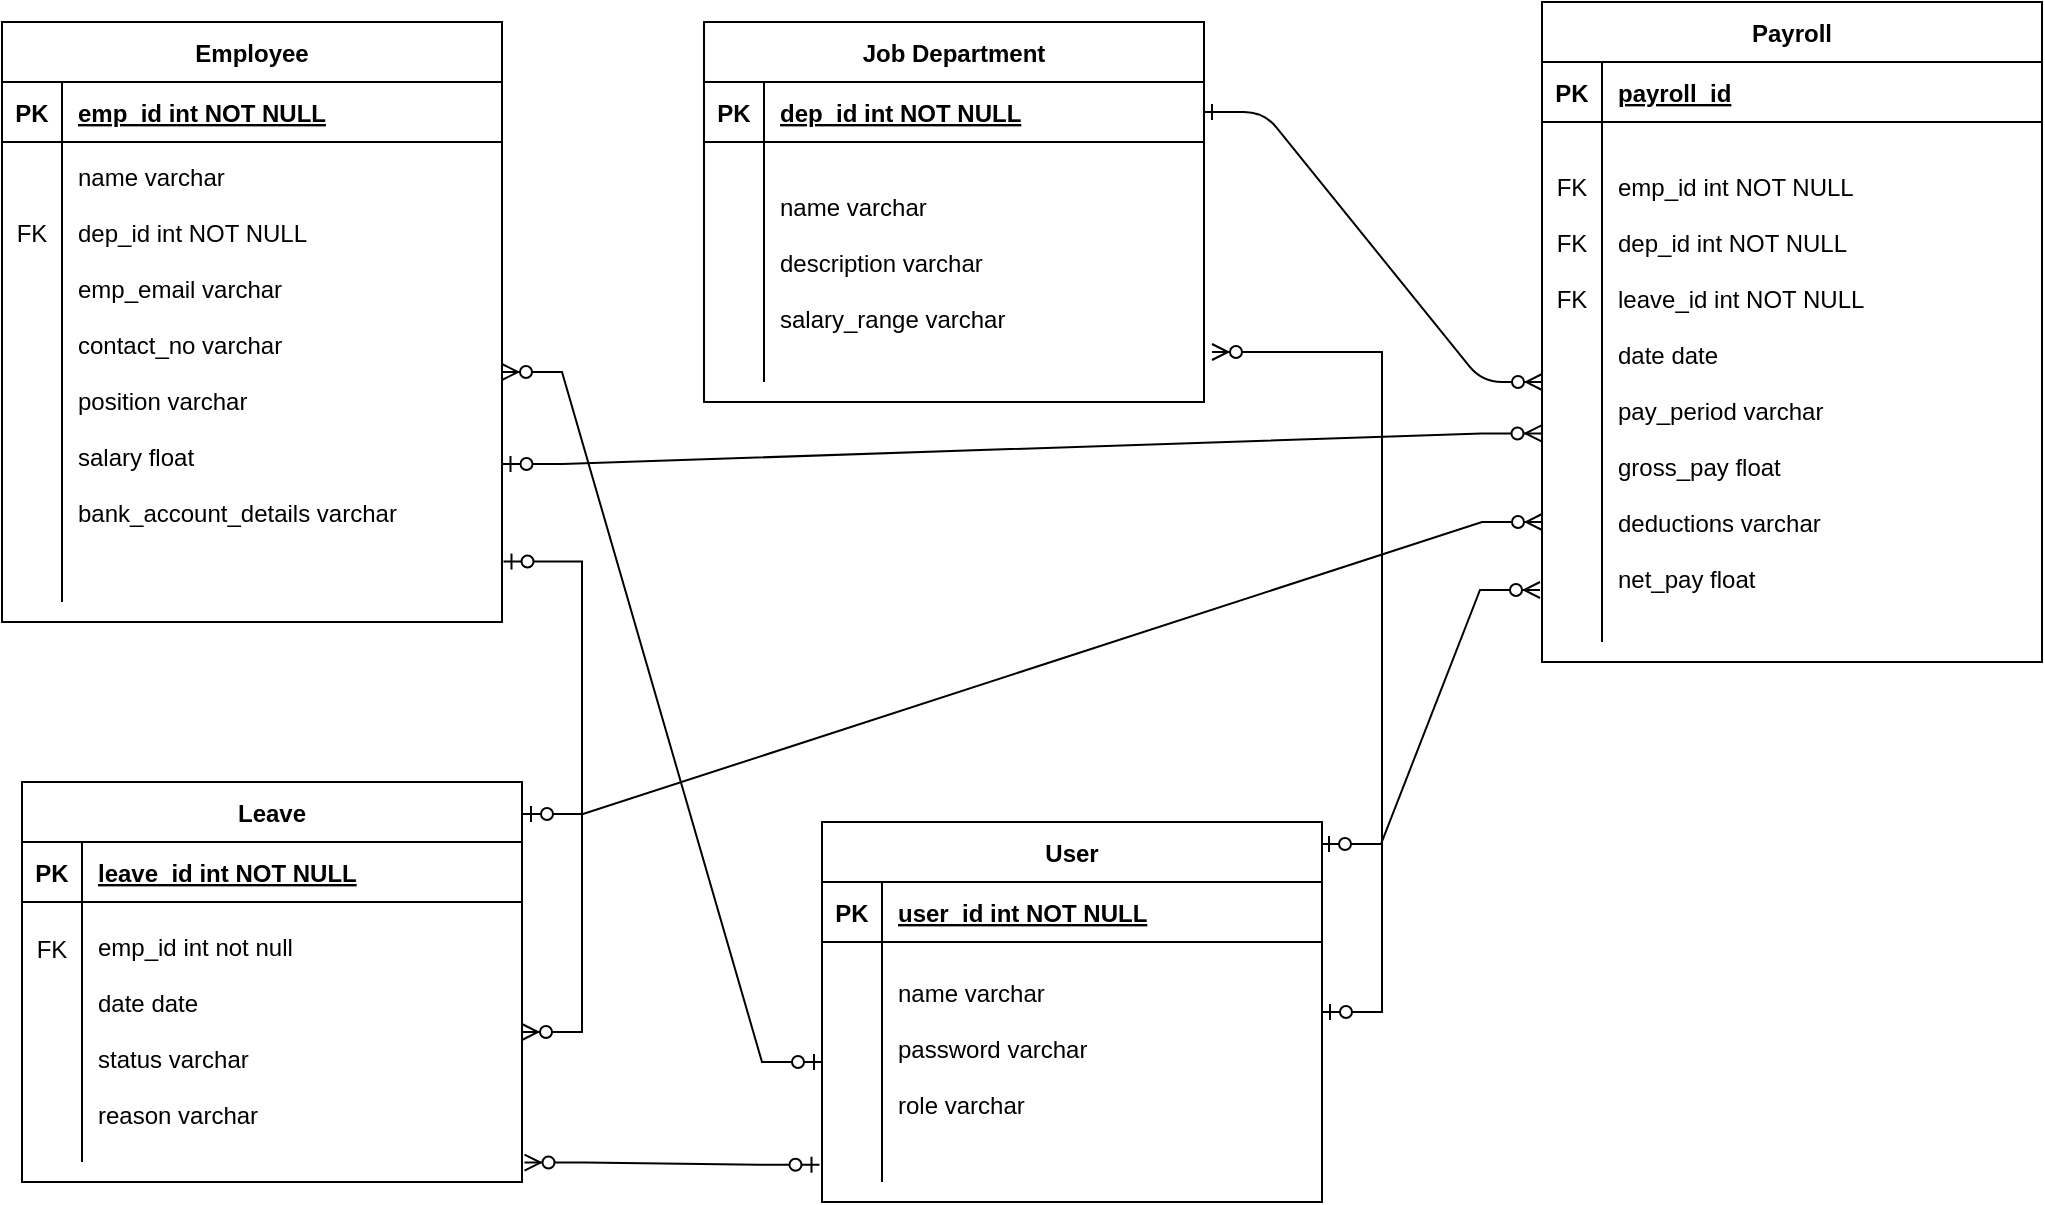 <mxfile version="23.1.6" type="github">
  <diagram id="R2lEEEUBdFMjLlhIrx00" name="Page-1">
    <mxGraphModel dx="2339" dy="764" grid="1" gridSize="10" guides="1" tooltips="1" connect="1" arrows="1" fold="1" page="1" pageScale="1" pageWidth="850" pageHeight="1100" math="0" shadow="0" extFonts="Permanent Marker^https://fonts.googleapis.com/css?family=Permanent+Marker">
      <root>
        <mxCell id="0" />
        <mxCell id="1" parent="0" />
        <mxCell id="C-vyLk0tnHw3VtMMgP7b-12" value="" style="edgeStyle=entityRelationEdgeStyle;endArrow=ERzeroToMany;startArrow=ERone;endFill=1;startFill=0;" parent="1" source="C-vyLk0tnHw3VtMMgP7b-3" target="C-vyLk0tnHw3VtMMgP7b-17" edge="1">
          <mxGeometry width="100" height="100" relative="1" as="geometry">
            <mxPoint x="400" y="180" as="sourcePoint" />
            <mxPoint x="460" y="205" as="targetPoint" />
          </mxGeometry>
        </mxCell>
        <mxCell id="C-vyLk0tnHw3VtMMgP7b-2" value="Job Department" style="shape=table;startSize=30;container=1;collapsible=1;childLayout=tableLayout;fixedRows=1;rowLines=0;fontStyle=1;align=center;resizeLast=1;" parent="1" vertex="1">
          <mxGeometry x="151" y="20" width="250" height="190" as="geometry" />
        </mxCell>
        <mxCell id="C-vyLk0tnHw3VtMMgP7b-3" value="" style="shape=partialRectangle;collapsible=0;dropTarget=0;pointerEvents=0;fillColor=none;points=[[0,0.5],[1,0.5]];portConstraint=eastwest;top=0;left=0;right=0;bottom=1;" parent="C-vyLk0tnHw3VtMMgP7b-2" vertex="1">
          <mxGeometry y="30" width="250" height="30" as="geometry" />
        </mxCell>
        <mxCell id="C-vyLk0tnHw3VtMMgP7b-4" value="PK" style="shape=partialRectangle;overflow=hidden;connectable=0;fillColor=none;top=0;left=0;bottom=0;right=0;fontStyle=1;" parent="C-vyLk0tnHw3VtMMgP7b-3" vertex="1">
          <mxGeometry width="30" height="30" as="geometry">
            <mxRectangle width="30" height="30" as="alternateBounds" />
          </mxGeometry>
        </mxCell>
        <mxCell id="C-vyLk0tnHw3VtMMgP7b-5" value="dep_id int NOT NULL" style="shape=partialRectangle;overflow=hidden;connectable=0;fillColor=none;top=0;left=0;bottom=0;right=0;align=left;spacingLeft=6;fontStyle=5;" parent="C-vyLk0tnHw3VtMMgP7b-3" vertex="1">
          <mxGeometry x="30" width="220" height="30" as="geometry">
            <mxRectangle width="220" height="30" as="alternateBounds" />
          </mxGeometry>
        </mxCell>
        <mxCell id="C-vyLk0tnHw3VtMMgP7b-6" value="" style="shape=partialRectangle;collapsible=0;dropTarget=0;pointerEvents=0;fillColor=none;points=[[0,0.5],[1,0.5]];portConstraint=eastwest;top=0;left=0;right=0;bottom=0;" parent="C-vyLk0tnHw3VtMMgP7b-2" vertex="1">
          <mxGeometry y="60" width="250" height="120" as="geometry" />
        </mxCell>
        <mxCell id="C-vyLk0tnHw3VtMMgP7b-7" value="" style="shape=partialRectangle;overflow=hidden;connectable=0;fillColor=none;top=0;left=0;bottom=0;right=0;" parent="C-vyLk0tnHw3VtMMgP7b-6" vertex="1">
          <mxGeometry width="30" height="120" as="geometry">
            <mxRectangle width="30" height="120" as="alternateBounds" />
          </mxGeometry>
        </mxCell>
        <mxCell id="C-vyLk0tnHw3VtMMgP7b-8" value="name varchar&#xa;&#xa;description varchar&#xa;&#xa;salary_range varchar" style="shape=partialRectangle;overflow=hidden;connectable=0;fillColor=none;top=0;left=0;bottom=0;right=0;align=left;spacingLeft=6;" parent="C-vyLk0tnHw3VtMMgP7b-6" vertex="1">
          <mxGeometry x="30" width="220" height="120" as="geometry">
            <mxRectangle width="220" height="120" as="alternateBounds" />
          </mxGeometry>
        </mxCell>
        <mxCell id="C-vyLk0tnHw3VtMMgP7b-13" value="Payroll" style="shape=table;startSize=30;container=1;collapsible=1;childLayout=tableLayout;fixedRows=1;rowLines=0;fontStyle=1;align=center;resizeLast=1;" parent="1" vertex="1">
          <mxGeometry x="570" y="10" width="250" height="330" as="geometry" />
        </mxCell>
        <mxCell id="C-vyLk0tnHw3VtMMgP7b-14" value="" style="shape=partialRectangle;collapsible=0;dropTarget=0;pointerEvents=0;fillColor=none;points=[[0,0.5],[1,0.5]];portConstraint=eastwest;top=0;left=0;right=0;bottom=1;" parent="C-vyLk0tnHw3VtMMgP7b-13" vertex="1">
          <mxGeometry y="30" width="250" height="30" as="geometry" />
        </mxCell>
        <mxCell id="C-vyLk0tnHw3VtMMgP7b-15" value="PK" style="shape=partialRectangle;overflow=hidden;connectable=0;fillColor=none;top=0;left=0;bottom=0;right=0;fontStyle=1;" parent="C-vyLk0tnHw3VtMMgP7b-14" vertex="1">
          <mxGeometry width="30" height="30" as="geometry">
            <mxRectangle width="30" height="30" as="alternateBounds" />
          </mxGeometry>
        </mxCell>
        <mxCell id="C-vyLk0tnHw3VtMMgP7b-16" value="payroll_id" style="shape=partialRectangle;overflow=hidden;connectable=0;fillColor=none;top=0;left=0;bottom=0;right=0;align=left;spacingLeft=6;fontStyle=5;" parent="C-vyLk0tnHw3VtMMgP7b-14" vertex="1">
          <mxGeometry x="30" width="220" height="30" as="geometry">
            <mxRectangle width="220" height="30" as="alternateBounds" />
          </mxGeometry>
        </mxCell>
        <mxCell id="C-vyLk0tnHw3VtMMgP7b-17" value="" style="shape=partialRectangle;collapsible=0;dropTarget=0;pointerEvents=0;fillColor=none;points=[[0,0.5],[1,0.5]];portConstraint=eastwest;top=0;left=0;right=0;bottom=0;" parent="C-vyLk0tnHw3VtMMgP7b-13" vertex="1">
          <mxGeometry y="60" width="250" height="260" as="geometry" />
        </mxCell>
        <mxCell id="C-vyLk0tnHw3VtMMgP7b-18" value="FK&#xa;&#xa;FK&#xa;&#xa;FK&#xa;&#xa;&#xa;&#xa;&#xa;&#xa;&#xa;&#xa;&#xa;&#xa;" style="shape=partialRectangle;overflow=hidden;connectable=0;fillColor=none;top=0;left=0;bottom=0;right=0;" parent="C-vyLk0tnHw3VtMMgP7b-17" vertex="1">
          <mxGeometry width="30" height="260" as="geometry">
            <mxRectangle width="30" height="260" as="alternateBounds" />
          </mxGeometry>
        </mxCell>
        <mxCell id="C-vyLk0tnHw3VtMMgP7b-19" value="emp_id int NOT NULL&#xa;&#xa;dep_id int NOT NULL&#xa;&#xa;leave_id int NOT NULL&#xa;&#xa;date date&#xa;&#xa;pay_period varchar&#xa;&#xa;gross_pay float&#xa;&#xa;deductions varchar&#xa;&#xa;net_pay float" style="shape=partialRectangle;overflow=hidden;connectable=0;fillColor=none;top=0;left=0;bottom=0;right=0;align=left;spacingLeft=6;" parent="C-vyLk0tnHw3VtMMgP7b-17" vertex="1">
          <mxGeometry x="30" width="220" height="260" as="geometry">
            <mxRectangle width="220" height="260" as="alternateBounds" />
          </mxGeometry>
        </mxCell>
        <mxCell id="C-vyLk0tnHw3VtMMgP7b-23" value="Employee" style="shape=table;startSize=30;container=1;collapsible=1;childLayout=tableLayout;fixedRows=1;rowLines=0;fontStyle=1;align=center;resizeLast=1;" parent="1" vertex="1">
          <mxGeometry x="-200" y="20" width="250" height="300" as="geometry" />
        </mxCell>
        <mxCell id="C-vyLk0tnHw3VtMMgP7b-24" value="" style="shape=partialRectangle;collapsible=0;dropTarget=0;pointerEvents=0;fillColor=none;points=[[0,0.5],[1,0.5]];portConstraint=eastwest;top=0;left=0;right=0;bottom=1;" parent="C-vyLk0tnHw3VtMMgP7b-23" vertex="1">
          <mxGeometry y="30" width="250" height="30" as="geometry" />
        </mxCell>
        <mxCell id="C-vyLk0tnHw3VtMMgP7b-25" value="PK" style="shape=partialRectangle;overflow=hidden;connectable=0;fillColor=none;top=0;left=0;bottom=0;right=0;fontStyle=1;" parent="C-vyLk0tnHw3VtMMgP7b-24" vertex="1">
          <mxGeometry width="30" height="30" as="geometry">
            <mxRectangle width="30" height="30" as="alternateBounds" />
          </mxGeometry>
        </mxCell>
        <mxCell id="C-vyLk0tnHw3VtMMgP7b-26" value="emp_id int NOT NULL " style="shape=partialRectangle;overflow=hidden;connectable=0;fillColor=none;top=0;left=0;bottom=0;right=0;align=left;spacingLeft=6;fontStyle=5;" parent="C-vyLk0tnHw3VtMMgP7b-24" vertex="1">
          <mxGeometry x="30" width="220" height="30" as="geometry">
            <mxRectangle width="220" height="30" as="alternateBounds" />
          </mxGeometry>
        </mxCell>
        <mxCell id="C-vyLk0tnHw3VtMMgP7b-27" value="" style="shape=partialRectangle;collapsible=0;dropTarget=0;pointerEvents=0;fillColor=none;points=[[0,0.5],[1,0.5]];portConstraint=eastwest;top=0;left=0;right=0;bottom=0;" parent="C-vyLk0tnHw3VtMMgP7b-23" vertex="1">
          <mxGeometry y="60" width="250" height="230" as="geometry" />
        </mxCell>
        <mxCell id="C-vyLk0tnHw3VtMMgP7b-28" value="FK&#xa;&#xa;&#xa;&#xa;&#xa;&#xa;&#xa;&#xa;&#xa;&#xa;" style="shape=partialRectangle;overflow=hidden;connectable=0;fillColor=none;top=0;left=0;bottom=0;right=0;" parent="C-vyLk0tnHw3VtMMgP7b-27" vertex="1">
          <mxGeometry width="30" height="230" as="geometry">
            <mxRectangle width="30" height="230" as="alternateBounds" />
          </mxGeometry>
        </mxCell>
        <mxCell id="C-vyLk0tnHw3VtMMgP7b-29" value="name varchar&#xa;&#xa;dep_id int NOT NULL&#xa;&#xa;emp_email varchar&#xa;&#xa;contact_no varchar&#xa;&#xa;position varchar&#xa;&#xa;salary float&#xa;&#xa;bank_account_details varchar&#xa;&#xa;" style="shape=partialRectangle;overflow=hidden;connectable=0;fillColor=none;top=0;left=0;bottom=0;right=0;align=left;spacingLeft=6;" parent="C-vyLk0tnHw3VtMMgP7b-27" vertex="1">
          <mxGeometry x="30" width="220" height="230" as="geometry">
            <mxRectangle width="220" height="230" as="alternateBounds" />
          </mxGeometry>
        </mxCell>
        <mxCell id="srwKwPHLMGRQqnYRBpeE-4" value="Leave" style="shape=table;startSize=30;container=1;collapsible=1;childLayout=tableLayout;fixedRows=1;rowLines=0;fontStyle=1;align=center;resizeLast=1;" vertex="1" parent="1">
          <mxGeometry x="-190" y="400" width="250" height="200" as="geometry" />
        </mxCell>
        <mxCell id="srwKwPHLMGRQqnYRBpeE-5" value="" style="shape=partialRectangle;collapsible=0;dropTarget=0;pointerEvents=0;fillColor=none;points=[[0,0.5],[1,0.5]];portConstraint=eastwest;top=0;left=0;right=0;bottom=1;" vertex="1" parent="srwKwPHLMGRQqnYRBpeE-4">
          <mxGeometry y="30" width="250" height="30" as="geometry" />
        </mxCell>
        <mxCell id="srwKwPHLMGRQqnYRBpeE-6" value="PK" style="shape=partialRectangle;overflow=hidden;connectable=0;fillColor=none;top=0;left=0;bottom=0;right=0;fontStyle=1;" vertex="1" parent="srwKwPHLMGRQqnYRBpeE-5">
          <mxGeometry width="30" height="30" as="geometry">
            <mxRectangle width="30" height="30" as="alternateBounds" />
          </mxGeometry>
        </mxCell>
        <mxCell id="srwKwPHLMGRQqnYRBpeE-7" value="leave_id int NOT NULL" style="shape=partialRectangle;overflow=hidden;connectable=0;fillColor=none;top=0;left=0;bottom=0;right=0;align=left;spacingLeft=6;fontStyle=5;" vertex="1" parent="srwKwPHLMGRQqnYRBpeE-5">
          <mxGeometry x="30" width="220" height="30" as="geometry">
            <mxRectangle width="220" height="30" as="alternateBounds" />
          </mxGeometry>
        </mxCell>
        <mxCell id="srwKwPHLMGRQqnYRBpeE-8" value="" style="shape=partialRectangle;collapsible=0;dropTarget=0;pointerEvents=0;fillColor=none;points=[[0,0.5],[1,0.5]];portConstraint=eastwest;top=0;left=0;right=0;bottom=0;" vertex="1" parent="srwKwPHLMGRQqnYRBpeE-4">
          <mxGeometry y="60" width="250" height="130" as="geometry" />
        </mxCell>
        <mxCell id="srwKwPHLMGRQqnYRBpeE-9" value="FK&#xa;&#xa;&#xa;&#xa;&#xa;&#xa;" style="shape=partialRectangle;overflow=hidden;connectable=0;fillColor=none;top=0;left=0;bottom=0;right=0;" vertex="1" parent="srwKwPHLMGRQqnYRBpeE-8">
          <mxGeometry width="30" height="130" as="geometry">
            <mxRectangle width="30" height="130" as="alternateBounds" />
          </mxGeometry>
        </mxCell>
        <mxCell id="srwKwPHLMGRQqnYRBpeE-10" value="&#xa;emp_id int not null&#xa;&#xa;date date&#xa;&#xa;status varchar&#xa;&#xa;reason varchar&#xa;&#xa;&#xa;&#xa;&#xa;&#xa;&#xa;&#xa;" style="shape=partialRectangle;overflow=hidden;connectable=0;fillColor=none;top=0;left=0;bottom=0;right=0;align=left;spacingLeft=6;" vertex="1" parent="srwKwPHLMGRQqnYRBpeE-8">
          <mxGeometry x="30" width="220" height="130" as="geometry">
            <mxRectangle width="220" height="130" as="alternateBounds" />
          </mxGeometry>
        </mxCell>
        <mxCell id="srwKwPHLMGRQqnYRBpeE-17" value="" style="edgeStyle=entityRelationEdgeStyle;fontSize=12;html=1;endArrow=ERzeroToMany;startArrow=ERzeroToOne;rounded=0;exitX=1.003;exitY=0.912;exitDx=0;exitDy=0;exitPerimeter=0;" edge="1" parent="1" source="C-vyLk0tnHw3VtMMgP7b-27" target="srwKwPHLMGRQqnYRBpeE-8">
          <mxGeometry width="100" height="100" relative="1" as="geometry">
            <mxPoint x="50" y="350.0" as="sourcePoint" />
            <mxPoint x="59.5" y="513.29" as="targetPoint" />
            <Array as="points">
              <mxPoint x="-10.5" y="824.98" />
              <mxPoint x="132.75" y="578.98" />
              <mxPoint x="160" y="510" />
            </Array>
          </mxGeometry>
        </mxCell>
        <mxCell id="srwKwPHLMGRQqnYRBpeE-18" value="" style="edgeStyle=entityRelationEdgeStyle;fontSize=12;html=1;endArrow=ERzeroToMany;startArrow=ERzeroToOne;rounded=0;exitX=1.001;exitY=0.7;exitDx=0;exitDy=0;exitPerimeter=0;entryX=-0.001;entryY=0.599;entryDx=0;entryDy=0;entryPerimeter=0;" edge="1" parent="1" source="C-vyLk0tnHw3VtMMgP7b-27" target="C-vyLk0tnHw3VtMMgP7b-17">
          <mxGeometry width="100" height="100" relative="1" as="geometry">
            <mxPoint x="54.25" y="230.0" as="sourcePoint" />
            <mxPoint x="511" y="242.29" as="targetPoint" />
          </mxGeometry>
        </mxCell>
        <mxCell id="srwKwPHLMGRQqnYRBpeE-34" value="" style="edgeStyle=entityRelationEdgeStyle;fontSize=12;html=1;endArrow=ERzeroToMany;startArrow=ERzeroToOne;rounded=0;exitX=1.002;exitY=0.08;exitDx=0;exitDy=0;exitPerimeter=0;entryX=0.008;entryY=0.796;entryDx=0;entryDy=0;entryPerimeter=0;" edge="1" parent="1" source="srwKwPHLMGRQqnYRBpeE-4">
          <mxGeometry width="100" height="100" relative="1" as="geometry">
            <mxPoint x="58" y="408.17" as="sourcePoint" />
            <mxPoint x="570" y="270" as="targetPoint" />
            <Array as="points">
              <mxPoint x="15" y="343.04" />
              <mxPoint x="25" y="408.04" />
              <mxPoint x="35" y="363.04" />
            </Array>
          </mxGeometry>
        </mxCell>
        <mxCell id="srwKwPHLMGRQqnYRBpeE-35" value="User" style="shape=table;startSize=30;container=1;collapsible=1;childLayout=tableLayout;fixedRows=1;rowLines=0;fontStyle=1;align=center;resizeLast=1;" vertex="1" parent="1">
          <mxGeometry x="210" y="420" width="250" height="190" as="geometry" />
        </mxCell>
        <mxCell id="srwKwPHLMGRQqnYRBpeE-36" value="" style="shape=partialRectangle;collapsible=0;dropTarget=0;pointerEvents=0;fillColor=none;points=[[0,0.5],[1,0.5]];portConstraint=eastwest;top=0;left=0;right=0;bottom=1;" vertex="1" parent="srwKwPHLMGRQqnYRBpeE-35">
          <mxGeometry y="30" width="250" height="30" as="geometry" />
        </mxCell>
        <mxCell id="srwKwPHLMGRQqnYRBpeE-37" value="PK" style="shape=partialRectangle;overflow=hidden;connectable=0;fillColor=none;top=0;left=0;bottom=0;right=0;fontStyle=1;" vertex="1" parent="srwKwPHLMGRQqnYRBpeE-36">
          <mxGeometry width="30" height="30" as="geometry">
            <mxRectangle width="30" height="30" as="alternateBounds" />
          </mxGeometry>
        </mxCell>
        <mxCell id="srwKwPHLMGRQqnYRBpeE-38" value="user_id int NOT NULL" style="shape=partialRectangle;overflow=hidden;connectable=0;fillColor=none;top=0;left=0;bottom=0;right=0;align=left;spacingLeft=6;fontStyle=5;" vertex="1" parent="srwKwPHLMGRQqnYRBpeE-36">
          <mxGeometry x="30" width="220" height="30" as="geometry">
            <mxRectangle width="220" height="30" as="alternateBounds" />
          </mxGeometry>
        </mxCell>
        <mxCell id="srwKwPHLMGRQqnYRBpeE-39" value="" style="shape=partialRectangle;collapsible=0;dropTarget=0;pointerEvents=0;fillColor=none;points=[[0,0.5],[1,0.5]];portConstraint=eastwest;top=0;left=0;right=0;bottom=0;" vertex="1" parent="srwKwPHLMGRQqnYRBpeE-35">
          <mxGeometry y="60" width="250" height="120" as="geometry" />
        </mxCell>
        <mxCell id="srwKwPHLMGRQqnYRBpeE-40" value="" style="shape=partialRectangle;overflow=hidden;connectable=0;fillColor=none;top=0;left=0;bottom=0;right=0;" vertex="1" parent="srwKwPHLMGRQqnYRBpeE-39">
          <mxGeometry width="30" height="120" as="geometry">
            <mxRectangle width="30" height="120" as="alternateBounds" />
          </mxGeometry>
        </mxCell>
        <mxCell id="srwKwPHLMGRQqnYRBpeE-41" value="name varchar&#xa;&#xa;password varchar&#xa;&#xa;role varchar&#xa;" style="shape=partialRectangle;overflow=hidden;connectable=0;fillColor=none;top=0;left=0;bottom=0;right=0;align=left;spacingLeft=6;" vertex="1" parent="srwKwPHLMGRQqnYRBpeE-39">
          <mxGeometry x="30" width="220" height="120" as="geometry">
            <mxRectangle width="220" height="120" as="alternateBounds" />
          </mxGeometry>
        </mxCell>
        <mxCell id="srwKwPHLMGRQqnYRBpeE-47" value="" style="edgeStyle=entityRelationEdgeStyle;fontSize=12;html=1;endArrow=ERzeroToMany;startArrow=ERzeroToOne;rounded=0;exitX=0;exitY=0.5;exitDx=0;exitDy=0;" edge="1" parent="1" source="srwKwPHLMGRQqnYRBpeE-39" target="C-vyLk0tnHw3VtMMgP7b-27">
          <mxGeometry width="100" height="100" relative="1" as="geometry">
            <mxPoint x="290" y="440" as="sourcePoint" />
            <mxPoint x="390" y="340" as="targetPoint" />
            <Array as="points">
              <mxPoint x="210" y="480" />
            </Array>
          </mxGeometry>
        </mxCell>
        <mxCell id="srwKwPHLMGRQqnYRBpeE-48" value="" style="edgeStyle=entityRelationEdgeStyle;fontSize=12;html=1;endArrow=ERzeroToMany;startArrow=ERzeroToOne;rounded=0;entryX=1.016;entryY=0.875;entryDx=0;entryDy=0;entryPerimeter=0;" edge="1" parent="1" source="srwKwPHLMGRQqnYRBpeE-35" target="C-vyLk0tnHw3VtMMgP7b-6">
          <mxGeometry width="100" height="100" relative="1" as="geometry">
            <mxPoint x="290" y="440" as="sourcePoint" />
            <mxPoint x="390" y="340" as="targetPoint" />
          </mxGeometry>
        </mxCell>
        <mxCell id="srwKwPHLMGRQqnYRBpeE-51" value="" style="edgeStyle=entityRelationEdgeStyle;fontSize=12;html=1;endArrow=ERzeroToMany;startArrow=ERzeroToOne;rounded=0;exitX=-0.005;exitY=0.928;exitDx=0;exitDy=0;exitPerimeter=0;entryX=1.005;entryY=1.002;entryDx=0;entryDy=0;entryPerimeter=0;" edge="1" parent="1" source="srwKwPHLMGRQqnYRBpeE-39" target="srwKwPHLMGRQqnYRBpeE-8">
          <mxGeometry width="100" height="100" relative="1" as="geometry">
            <mxPoint x="200" y="530" as="sourcePoint" />
            <mxPoint x="300" y="430" as="targetPoint" />
          </mxGeometry>
        </mxCell>
        <mxCell id="srwKwPHLMGRQqnYRBpeE-54" value="" style="edgeStyle=entityRelationEdgeStyle;fontSize=12;html=1;endArrow=ERzeroToMany;startArrow=ERzeroToOne;rounded=0;entryX=-0.004;entryY=0.9;entryDx=0;entryDy=0;entryPerimeter=0;exitX=0.998;exitY=0.058;exitDx=0;exitDy=0;exitPerimeter=0;" edge="1" parent="1" source="srwKwPHLMGRQqnYRBpeE-35" target="C-vyLk0tnHw3VtMMgP7b-17">
          <mxGeometry width="100" height="100" relative="1" as="geometry">
            <mxPoint x="300" y="340" as="sourcePoint" />
            <mxPoint x="400" y="240" as="targetPoint" />
            <Array as="points">
              <mxPoint x="460" y="460" />
            </Array>
          </mxGeometry>
        </mxCell>
      </root>
    </mxGraphModel>
  </diagram>
</mxfile>
